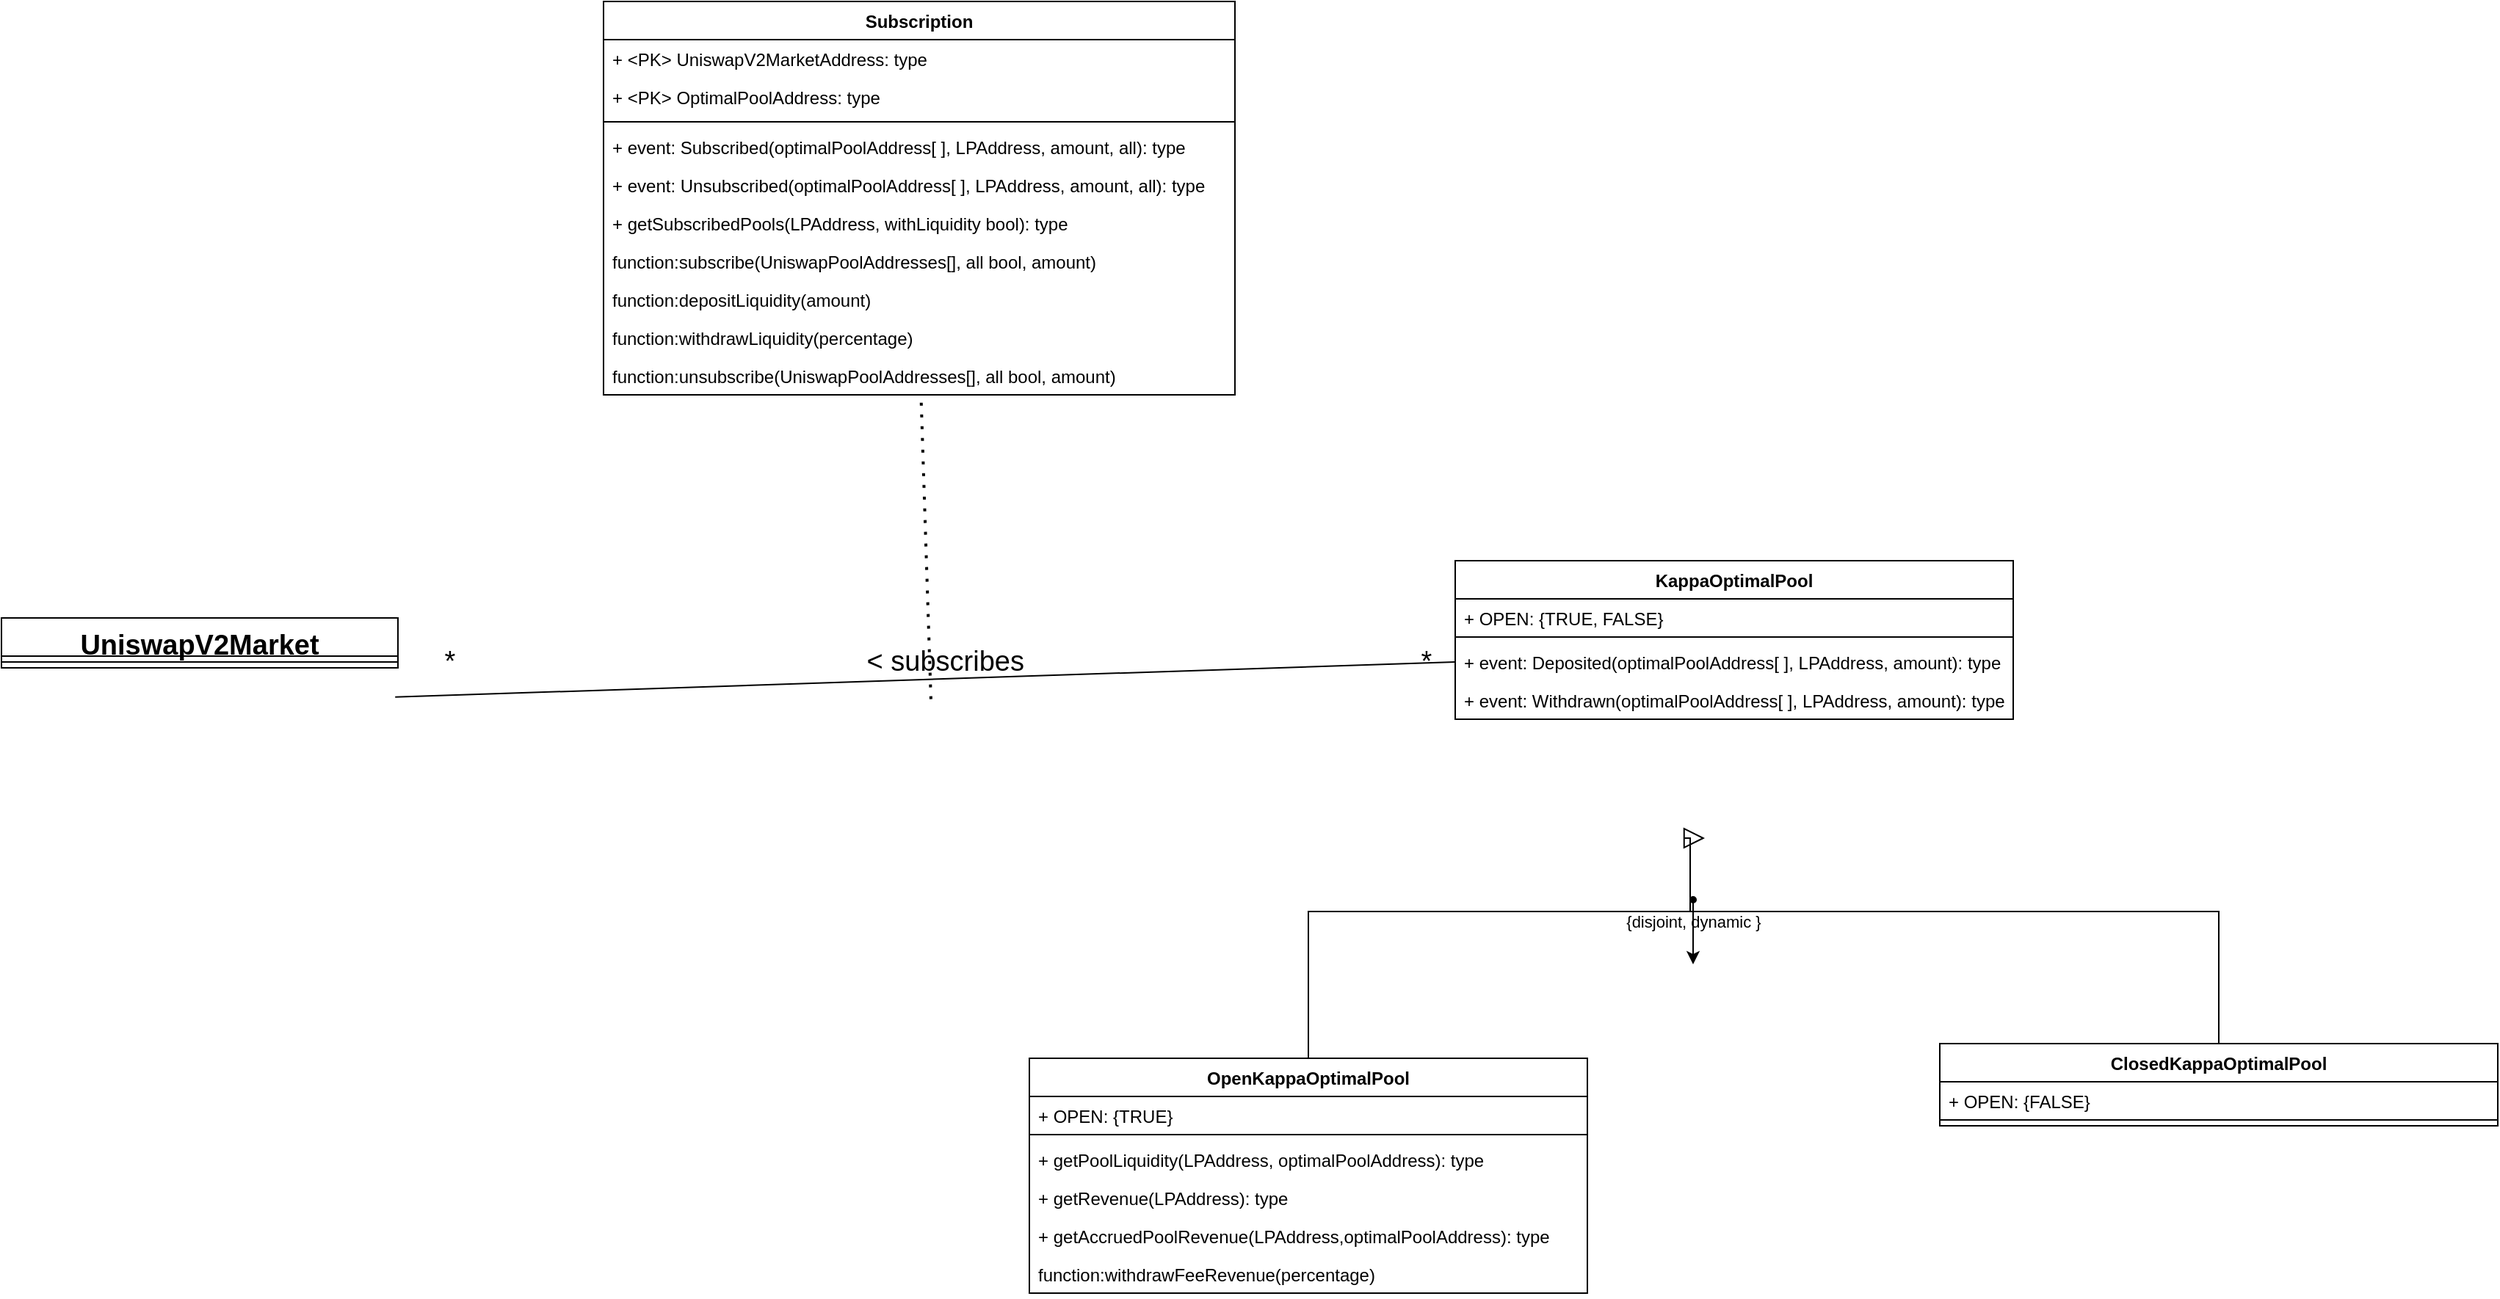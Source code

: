 <mxfile>
    <diagram id="oTtM3KuxKOGGRTNgtILM" name="Page-1">
        <mxGraphModel dx="456" dy="2078" grid="1" gridSize="10" guides="1" tooltips="1" connect="1" arrows="1" fold="1" page="1" pageScale="1" pageWidth="850" pageHeight="1100" math="0" shadow="0">
            <root>
                <mxCell id="0"/>
                <mxCell id="1" parent="0"/>
                <mxCell id="6" value="KappaOptimalPool" style="swimlane;fontStyle=1;align=center;verticalAlign=top;childLayout=stackLayout;horizontal=1;startSize=26;horizontalStack=0;resizeParent=1;resizeParentMax=0;resizeLast=0;collapsible=1;marginBottom=0;" parent="1" vertex="1">
                    <mxGeometry x="1400" y="-59" width="380" height="108" as="geometry"/>
                </mxCell>
                <mxCell id="120" value="+ OPEN: {TRUE, FALSE}" style="text;strokeColor=none;fillColor=none;align=left;verticalAlign=top;spacingLeft=4;spacingRight=4;overflow=hidden;rotatable=0;points=[[0,0.5],[1,0.5]];portConstraint=eastwest;" parent="6" vertex="1">
                    <mxGeometry y="26" width="380" height="22" as="geometry"/>
                </mxCell>
                <mxCell id="8" value="" style="line;strokeWidth=1;fillColor=none;align=left;verticalAlign=middle;spacingTop=-1;spacingLeft=3;spacingRight=3;rotatable=0;labelPosition=right;points=[];portConstraint=eastwest;strokeColor=inherit;" parent="6" vertex="1">
                    <mxGeometry y="48" width="380" height="8" as="geometry"/>
                </mxCell>
                <mxCell id="38" value="+ event: Deposited(optimalPoolAddress[ ], LPAddress, amount): type" style="text;strokeColor=none;fillColor=none;align=left;verticalAlign=top;spacingLeft=4;spacingRight=4;overflow=hidden;rotatable=0;points=[[0,0.5],[1,0.5]];portConstraint=eastwest;" parent="6" vertex="1">
                    <mxGeometry y="56" width="380" height="26" as="geometry"/>
                </mxCell>
                <mxCell id="96" value="+ event: Withdrawn(optimalPoolAddress[ ], LPAddress, amount): type" style="text;strokeColor=none;fillColor=none;align=left;verticalAlign=top;spacingLeft=4;spacingRight=4;overflow=hidden;rotatable=0;points=[[0,0.5],[1,0.5]];portConstraint=eastwest;" parent="6" vertex="1">
                    <mxGeometry y="82" width="380" height="26" as="geometry"/>
                </mxCell>
                <mxCell id="10" value="Subscription&#10;" style="swimlane;fontStyle=1;align=center;verticalAlign=top;childLayout=stackLayout;horizontal=1;startSize=26;horizontalStack=0;resizeParent=1;resizeParentMax=0;resizeLast=0;collapsible=1;marginBottom=0;" parent="1" vertex="1">
                    <mxGeometry x="820" y="-440" width="430" height="268" as="geometry"/>
                </mxCell>
                <mxCell id="86" value="+ &lt;PK&gt; UniswapV2MarketAddress: type" style="text;strokeColor=none;fillColor=none;align=left;verticalAlign=top;spacingLeft=4;spacingRight=4;overflow=hidden;rotatable=0;points=[[0,0.5],[1,0.5]];portConstraint=eastwest;" parent="10" vertex="1">
                    <mxGeometry y="26" width="430" height="26" as="geometry"/>
                </mxCell>
                <mxCell id="95" value="+ &lt;PK&gt; OptimalPoolAddress: type" style="text;strokeColor=none;fillColor=none;align=left;verticalAlign=top;spacingLeft=4;spacingRight=4;overflow=hidden;rotatable=0;points=[[0,0.5],[1,0.5]];portConstraint=eastwest;" parent="10" vertex="1">
                    <mxGeometry y="52" width="430" height="26" as="geometry"/>
                </mxCell>
                <mxCell id="12" value="" style="line;strokeWidth=1;fillColor=none;align=left;verticalAlign=middle;spacingTop=-1;spacingLeft=3;spacingRight=3;rotatable=0;labelPosition=right;points=[];portConstraint=eastwest;strokeColor=inherit;" parent="10" vertex="1">
                    <mxGeometry y="78" width="430" height="8" as="geometry"/>
                </mxCell>
                <mxCell id="36" value="+ event: Subscribed(optimalPoolAddress[ ], LPAddress, amount, all): type" style="text;strokeColor=none;fillColor=none;align=left;verticalAlign=top;spacingLeft=4;spacingRight=4;overflow=hidden;rotatable=0;points=[[0,0.5],[1,0.5]];portConstraint=eastwest;" parent="10" vertex="1">
                    <mxGeometry y="86" width="430" height="26" as="geometry"/>
                </mxCell>
                <mxCell id="40" value="+ event: Unsubscribed(optimalPoolAddress[ ], LPAddress, amount, all): type" style="text;strokeColor=none;fillColor=none;align=left;verticalAlign=top;spacingLeft=4;spacingRight=4;overflow=hidden;rotatable=0;points=[[0,0.5],[1,0.5]];portConstraint=eastwest;" parent="10" vertex="1">
                    <mxGeometry y="112" width="430" height="26" as="geometry"/>
                </mxCell>
                <mxCell id="17" value="+ getSubscribedPools(LPAddress, withLiquidity bool): type" style="text;strokeColor=none;fillColor=none;align=left;verticalAlign=top;spacingLeft=4;spacingRight=4;overflow=hidden;rotatable=0;points=[[0,0.5],[1,0.5]];portConstraint=eastwest;" parent="10" vertex="1">
                    <mxGeometry y="138" width="430" height="26" as="geometry"/>
                </mxCell>
                <mxCell id="13" value="function:subscribe(UniswapPoolAddresses[], all bool, amount)" style="text;strokeColor=none;fillColor=none;align=left;verticalAlign=top;spacingLeft=4;spacingRight=4;overflow=hidden;rotatable=0;points=[[0,0.5],[1,0.5]];portConstraint=eastwest;" parent="10" vertex="1">
                    <mxGeometry y="164" width="430" height="26" as="geometry"/>
                </mxCell>
                <mxCell id="29" value="function:depositLiquidity(amount)" style="text;strokeColor=none;fillColor=none;align=left;verticalAlign=top;spacingLeft=4;spacingRight=4;overflow=hidden;rotatable=0;points=[[0,0.5],[1,0.5]];portConstraint=eastwest;" parent="10" vertex="1">
                    <mxGeometry y="190" width="430" height="26" as="geometry"/>
                </mxCell>
                <mxCell id="24" value="function:withdrawLiquidity(percentage)" style="text;strokeColor=none;fillColor=none;align=left;verticalAlign=top;spacingLeft=4;spacingRight=4;overflow=hidden;rotatable=0;points=[[0,0.5],[1,0.5]];portConstraint=eastwest;" parent="10" vertex="1">
                    <mxGeometry y="216" width="430" height="26" as="geometry"/>
                </mxCell>
                <mxCell id="20" value="function:unsubscribe(UniswapPoolAddresses[], all bool, amount)" style="text;strokeColor=none;fillColor=none;align=left;verticalAlign=top;spacingLeft=4;spacingRight=4;overflow=hidden;rotatable=0;points=[[0,0.5],[1,0.5]];portConstraint=eastwest;" parent="10" vertex="1">
                    <mxGeometry y="242" width="430" height="26" as="geometry"/>
                </mxCell>
                <mxCell id="134" style="edgeStyle=none;html=1;fontSize=19;" parent="1" source="115" edge="1">
                    <mxGeometry relative="1" as="geometry">
                        <mxPoint x="1562" y="216" as="targetPoint"/>
                    </mxGeometry>
                </mxCell>
                <mxCell id="115" value="{disjoint, dynamic }" style="ellipse;html=1;fillColor=strokeColor;labelPosition=center;align=center;fontFamily=Helvetica;fontSize=11;fontColor=default;verticalAlign=top;verticalLabelPosition=bottom;" parent="1" vertex="1">
                    <mxGeometry x="1560" y="170" width="4" height="4" as="geometry"/>
                </mxCell>
                <mxCell id="116" value="" style="edgeStyle=elbowEdgeStyle;html=1;endSize=12;endArrow=block;endFill=0;elbow=horizontal;rounded=0;labelBackgroundColor=default;fontFamily=Helvetica;fontSize=11;fontColor=default;shape=connector;" parent="1" edge="1">
                    <mxGeometry x="1" relative="1" as="geometry">
                        <mxPoint x="1570" y="130" as="targetPoint"/>
                        <mxPoint x="1562" y="180" as="sourcePoint"/>
                        <Array as="points">
                            <mxPoint x="1560" y="170"/>
                        </Array>
                    </mxGeometry>
                </mxCell>
                <mxCell id="117" value="" style="edgeStyle=elbowEdgeStyle;html=1;elbow=vertical;verticalAlign=bottom;endArrow=none;rounded=0;labelBackgroundColor=default;fontFamily=Helvetica;fontSize=11;fontColor=default;startSize=14;shape=connector;entryX=0.5;entryY=0;entryDx=0;entryDy=0;" parent="1" target="129" edge="1">
                    <mxGeometry x="1" relative="1" as="geometry">
                        <mxPoint x="1380" y="250" as="targetPoint"/>
                        <Array as="points">
                            <mxPoint x="1740" y="180"/>
                            <mxPoint x="1350" y="210"/>
                            <mxPoint x="1200" y="205"/>
                        </Array>
                        <mxPoint x="1560" y="180" as="sourcePoint"/>
                    </mxGeometry>
                </mxCell>
                <mxCell id="118" value="" style="edgeStyle=elbowEdgeStyle;html=1;elbow=vertical;verticalAlign=bottom;endArrow=none;rounded=0;labelBackgroundColor=default;fontFamily=Helvetica;fontSize=11;fontColor=default;startSize=14;shape=connector;entryX=0.5;entryY=0;entryDx=0;entryDy=0;" parent="1" target="121" edge="1">
                    <mxGeometry x="1" relative="1" as="geometry">
                        <mxPoint x="960" y="250" as="targetPoint"/>
                        <Array as="points">
                            <mxPoint x="1540" y="180"/>
                            <mxPoint x="1390" y="240"/>
                            <mxPoint x="1340" y="210"/>
                            <mxPoint x="1120" y="205"/>
                        </Array>
                        <mxPoint x="1562" y="180" as="sourcePoint"/>
                    </mxGeometry>
                </mxCell>
                <mxCell id="121" value="OpenKappaOptimalPool" style="swimlane;fontStyle=1;align=center;verticalAlign=top;childLayout=stackLayout;horizontal=1;startSize=26;horizontalStack=0;resizeParent=1;resizeParentMax=0;resizeLast=0;collapsible=1;marginBottom=0;" parent="1" vertex="1">
                    <mxGeometry x="1110" y="280" width="380" height="160" as="geometry"/>
                </mxCell>
                <mxCell id="123" value="+ OPEN: {TRUE}" style="text;strokeColor=none;fillColor=none;align=left;verticalAlign=top;spacingLeft=4;spacingRight=4;overflow=hidden;rotatable=0;points=[[0,0.5],[1,0.5]];portConstraint=eastwest;" parent="121" vertex="1">
                    <mxGeometry y="26" width="380" height="22" as="geometry"/>
                </mxCell>
                <mxCell id="124" value="" style="line;strokeWidth=1;fillColor=none;align=left;verticalAlign=middle;spacingTop=-1;spacingLeft=3;spacingRight=3;rotatable=0;labelPosition=right;points=[];portConstraint=eastwest;strokeColor=inherit;" parent="121" vertex="1">
                    <mxGeometry y="48" width="380" height="8" as="geometry"/>
                </mxCell>
                <mxCell id="31" value="+ getPoolLiquidity(LPAddress, optimalPoolAddress): type" style="text;strokeColor=none;fillColor=none;align=left;verticalAlign=top;spacingLeft=4;spacingRight=4;overflow=hidden;rotatable=0;points=[[0,0.5],[1,0.5]];portConstraint=eastwest;" parent="121" vertex="1">
                    <mxGeometry y="56" width="380" height="26" as="geometry"/>
                </mxCell>
                <mxCell id="33" value="+ getRevenue(LPAddress): type" style="text;strokeColor=none;fillColor=none;align=left;verticalAlign=top;spacingLeft=4;spacingRight=4;overflow=hidden;rotatable=0;points=[[0,0.5],[1,0.5]];portConstraint=eastwest;" parent="121" vertex="1">
                    <mxGeometry y="82" width="380" height="26" as="geometry"/>
                </mxCell>
                <mxCell id="34" value="+ getAccruedPoolRevenue(LPAddress,optimalPoolAddress): type" style="text;strokeColor=none;fillColor=none;align=left;verticalAlign=top;spacingLeft=4;spacingRight=4;overflow=hidden;rotatable=0;points=[[0,0.5],[1,0.5]];portConstraint=eastwest;" parent="121" vertex="1">
                    <mxGeometry y="108" width="380" height="26" as="geometry"/>
                </mxCell>
                <mxCell id="23" value="function:withdrawFeeRevenue(percentage)" style="text;strokeColor=none;fillColor=none;align=left;verticalAlign=top;spacingLeft=4;spacingRight=4;overflow=hidden;rotatable=0;points=[[0,0.5],[1,0.5]];portConstraint=eastwest;" parent="121" vertex="1">
                    <mxGeometry y="134" width="380" height="26" as="geometry"/>
                </mxCell>
                <mxCell id="129" value="ClosedKappaOptimalPool" style="swimlane;fontStyle=1;align=center;verticalAlign=top;childLayout=stackLayout;horizontal=1;startSize=26;horizontalStack=0;resizeParent=1;resizeParentMax=0;resizeLast=0;collapsible=1;marginBottom=0;" parent="1" vertex="1">
                    <mxGeometry x="1730" y="270" width="380" height="56" as="geometry"/>
                </mxCell>
                <mxCell id="130" value="+ OPEN: {FALSE}" style="text;strokeColor=none;fillColor=none;align=left;verticalAlign=top;spacingLeft=4;spacingRight=4;overflow=hidden;rotatable=0;points=[[0,0.5],[1,0.5]];portConstraint=eastwest;" parent="129" vertex="1">
                    <mxGeometry y="26" width="380" height="22" as="geometry"/>
                </mxCell>
                <mxCell id="131" value="" style="line;strokeWidth=1;fillColor=none;align=left;verticalAlign=middle;spacingTop=-1;spacingLeft=3;spacingRight=3;rotatable=0;labelPosition=right;points=[];portConstraint=eastwest;strokeColor=inherit;" parent="129" vertex="1">
                    <mxGeometry y="48" width="380" height="8" as="geometry"/>
                </mxCell>
                <mxCell id="135" value="" style="endArrow=none;html=1;fontSize=19;entryX=0;entryY=0.5;entryDx=0;entryDy=0;exitX=0.993;exitY=1.074;exitDx=0;exitDy=0;exitPerimeter=0;" parent="1" target="38" edge="1">
                    <mxGeometry width="50" height="50" relative="1" as="geometry">
                        <mxPoint x="678.11" y="33.924" as="sourcePoint"/>
                        <mxPoint x="1230" y="60" as="targetPoint"/>
                        <Array as="points"/>
                    </mxGeometry>
                </mxCell>
                <mxCell id="137" value="&amp;lt; subscribes&amp;nbsp;" style="text;html=1;align=center;verticalAlign=middle;resizable=0;points=[];autosize=1;strokeColor=none;fillColor=none;fontSize=19;" parent="1" vertex="1">
                    <mxGeometry x="985" y="-10" width="140" height="40" as="geometry"/>
                </mxCell>
                <mxCell id="138" value="*" style="text;html=1;align=center;verticalAlign=middle;resizable=0;points=[];autosize=1;strokeColor=none;fillColor=none;fontSize=19;" parent="1" vertex="1">
                    <mxGeometry x="700" y="-10" width="30" height="40" as="geometry"/>
                </mxCell>
                <mxCell id="139" value="*" style="text;html=1;align=center;verticalAlign=middle;resizable=0;points=[];autosize=1;strokeColor=none;fillColor=none;fontSize=19;" parent="1" vertex="1">
                    <mxGeometry x="1365" y="-10" width="30" height="40" as="geometry"/>
                </mxCell>
                <mxCell id="140" value="UniswapV2Market" style="swimlane;fontStyle=1;align=center;verticalAlign=top;childLayout=stackLayout;horizontal=1;startSize=26;horizontalStack=0;resizeParent=1;resizeParentMax=0;resizeLast=0;collapsible=1;marginBottom=0;fontSize=19;" parent="1" vertex="1">
                    <mxGeometry x="410" y="-20" width="270" height="34" as="geometry"/>
                </mxCell>
                <mxCell id="142" value="" style="line;strokeWidth=1;fillColor=none;align=left;verticalAlign=middle;spacingTop=-1;spacingLeft=3;spacingRight=3;rotatable=0;labelPosition=right;points=[];portConstraint=eastwest;strokeColor=inherit;fontSize=19;" parent="140" vertex="1">
                    <mxGeometry y="26" width="270" height="8" as="geometry"/>
                </mxCell>
                <mxCell id="144" value="" style="endArrow=none;dashed=1;html=1;dashPattern=1 3;strokeWidth=2;fontSize=19;entryX=0.503;entryY=1.111;entryDx=0;entryDy=0;entryPerimeter=0;exitX=0.414;exitY=1.132;exitDx=0;exitDy=0;exitPerimeter=0;" parent="1" source="137" target="20" edge="1">
                    <mxGeometry width="50" height="50" relative="1" as="geometry">
                        <mxPoint x="850" y="110" as="sourcePoint"/>
                        <mxPoint x="900" y="60" as="targetPoint"/>
                    </mxGeometry>
                </mxCell>
            </root>
        </mxGraphModel>
    </diagram>
</mxfile>